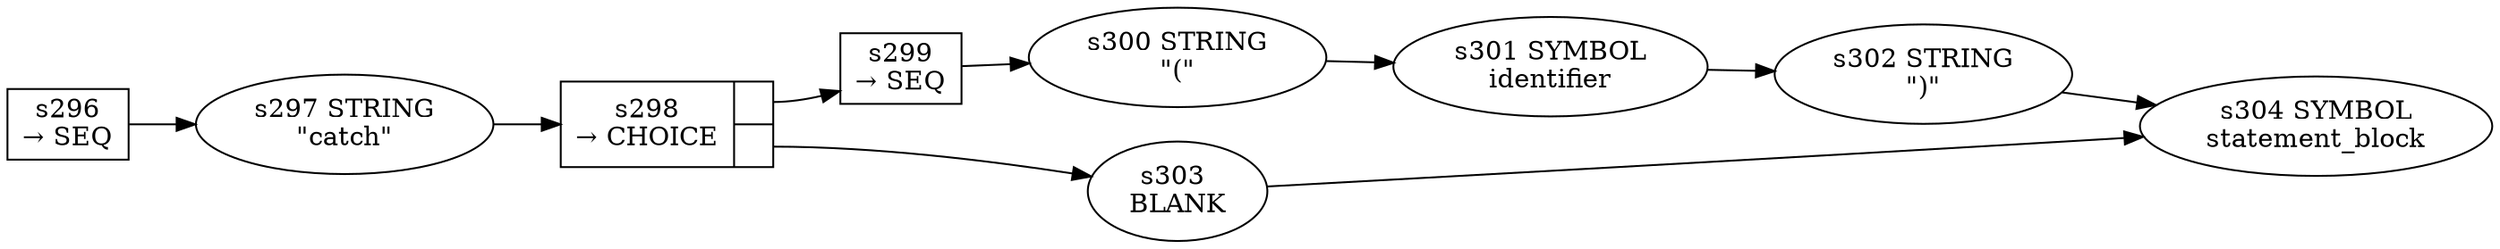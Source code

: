 
  digraph catch_clause {
  
    rankdir=LR;
  
    s296 [label="s296\n&rarr; SEQ", shape=record, fixedsize=false, peripheries=1];
  s297 [label="s297 STRING\n\"catch\""];
  s296 -> s297 [];
  s298 [label="{s298\n&rarr; CHOICE|{<p0>|<p1>}}", shape=record, fixedsize=false, peripheries=1];
  s299 [label="s299\n&rarr; SEQ", shape=record, fixedsize=false, peripheries=1];
  s300 [label="s300 STRING\n\"(\""];
  s299 -> s300 [];
  s301 [label="s301 SYMBOL\nidentifier" href="javascript-grammar.json.identifier.dot.svg"];
  s300 -> s301 [];
  s302 [label="s302 STRING\n\")\""];
  s301 -> s302 [];
  s298:p0 -> s299 [label=""];
  s303 [label="s303 \nBLANK"];
  s298:p1 -> s303 [label=""];
  s297 -> s298 [];
  s304 [label="s304 SYMBOL\nstatement_block" href="javascript-grammar.json.statement_block.dot.svg"];
  s302 -> s304 [];
  s303 -> s304 [];
  
  }
  